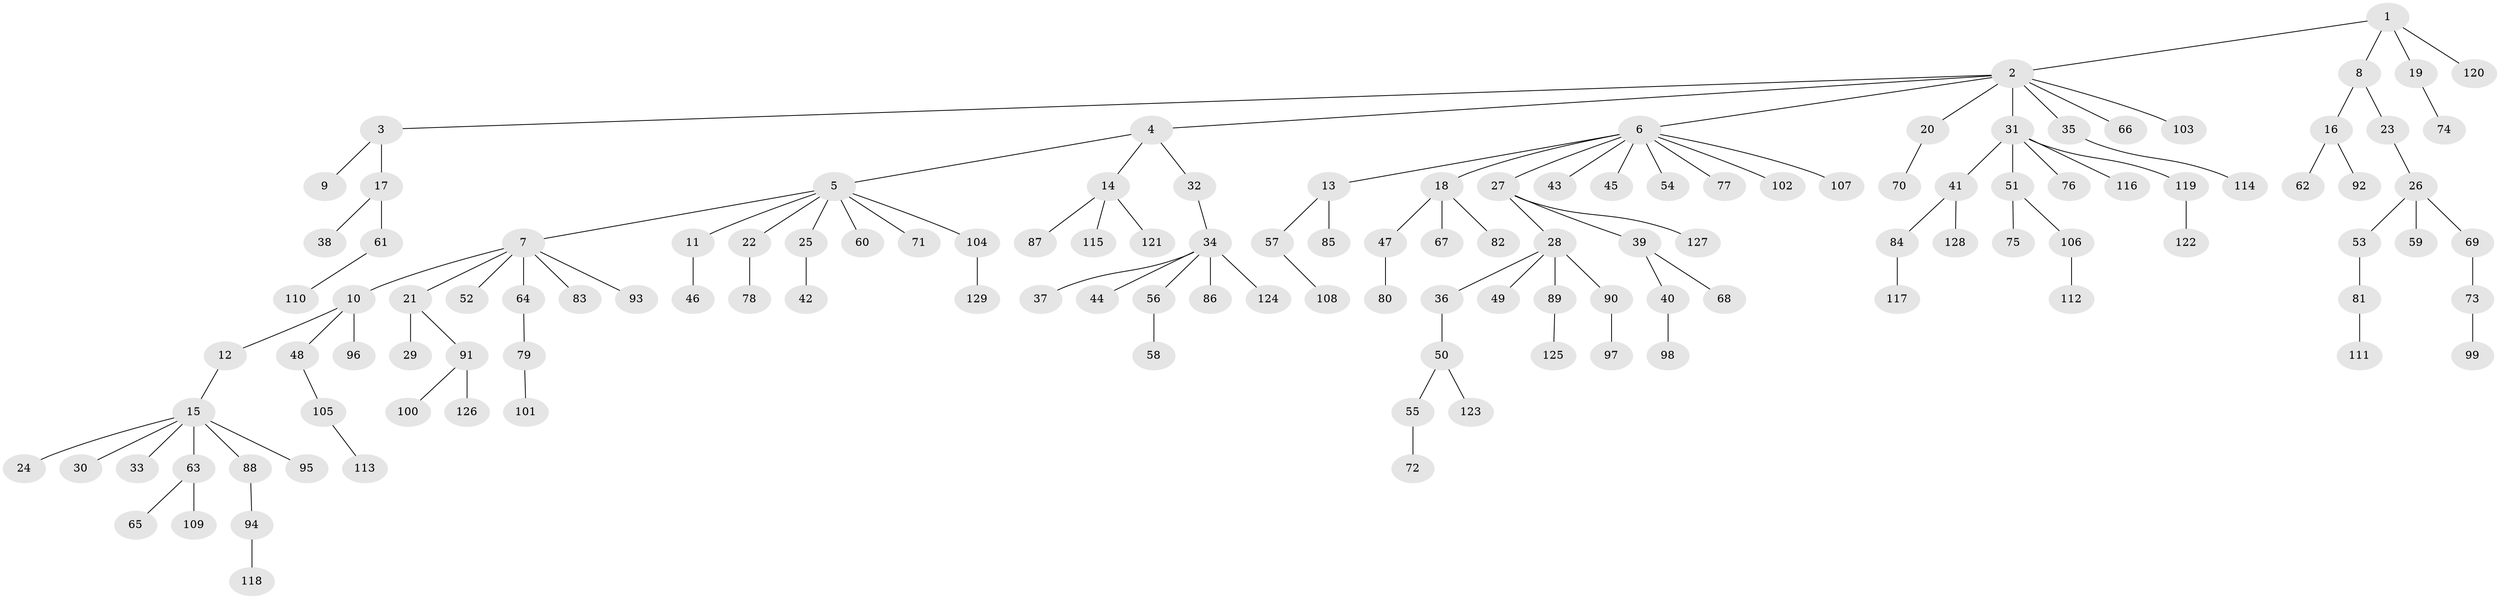 // coarse degree distribution, {4: 0.03296703296703297, 8: 0.02197802197802198, 2: 0.2087912087912088, 3: 0.10989010989010989, 6: 0.03296703296703297, 1: 0.5714285714285714, 5: 0.01098901098901099, 9: 0.01098901098901099}
// Generated by graph-tools (version 1.1) at 2025/37/03/04/25 23:37:27]
// undirected, 129 vertices, 128 edges
graph export_dot {
  node [color=gray90,style=filled];
  1;
  2;
  3;
  4;
  5;
  6;
  7;
  8;
  9;
  10;
  11;
  12;
  13;
  14;
  15;
  16;
  17;
  18;
  19;
  20;
  21;
  22;
  23;
  24;
  25;
  26;
  27;
  28;
  29;
  30;
  31;
  32;
  33;
  34;
  35;
  36;
  37;
  38;
  39;
  40;
  41;
  42;
  43;
  44;
  45;
  46;
  47;
  48;
  49;
  50;
  51;
  52;
  53;
  54;
  55;
  56;
  57;
  58;
  59;
  60;
  61;
  62;
  63;
  64;
  65;
  66;
  67;
  68;
  69;
  70;
  71;
  72;
  73;
  74;
  75;
  76;
  77;
  78;
  79;
  80;
  81;
  82;
  83;
  84;
  85;
  86;
  87;
  88;
  89;
  90;
  91;
  92;
  93;
  94;
  95;
  96;
  97;
  98;
  99;
  100;
  101;
  102;
  103;
  104;
  105;
  106;
  107;
  108;
  109;
  110;
  111;
  112;
  113;
  114;
  115;
  116;
  117;
  118;
  119;
  120;
  121;
  122;
  123;
  124;
  125;
  126;
  127;
  128;
  129;
  1 -- 2;
  1 -- 8;
  1 -- 19;
  1 -- 120;
  2 -- 3;
  2 -- 4;
  2 -- 6;
  2 -- 20;
  2 -- 31;
  2 -- 35;
  2 -- 66;
  2 -- 103;
  3 -- 9;
  3 -- 17;
  4 -- 5;
  4 -- 14;
  4 -- 32;
  5 -- 7;
  5 -- 11;
  5 -- 22;
  5 -- 25;
  5 -- 60;
  5 -- 71;
  5 -- 104;
  6 -- 13;
  6 -- 18;
  6 -- 27;
  6 -- 43;
  6 -- 45;
  6 -- 54;
  6 -- 77;
  6 -- 102;
  6 -- 107;
  7 -- 10;
  7 -- 21;
  7 -- 52;
  7 -- 64;
  7 -- 83;
  7 -- 93;
  8 -- 16;
  8 -- 23;
  10 -- 12;
  10 -- 48;
  10 -- 96;
  11 -- 46;
  12 -- 15;
  13 -- 57;
  13 -- 85;
  14 -- 87;
  14 -- 115;
  14 -- 121;
  15 -- 24;
  15 -- 30;
  15 -- 33;
  15 -- 63;
  15 -- 88;
  15 -- 95;
  16 -- 62;
  16 -- 92;
  17 -- 38;
  17 -- 61;
  18 -- 47;
  18 -- 67;
  18 -- 82;
  19 -- 74;
  20 -- 70;
  21 -- 29;
  21 -- 91;
  22 -- 78;
  23 -- 26;
  25 -- 42;
  26 -- 53;
  26 -- 59;
  26 -- 69;
  27 -- 28;
  27 -- 39;
  27 -- 127;
  28 -- 36;
  28 -- 49;
  28 -- 89;
  28 -- 90;
  31 -- 41;
  31 -- 51;
  31 -- 76;
  31 -- 116;
  31 -- 119;
  32 -- 34;
  34 -- 37;
  34 -- 44;
  34 -- 56;
  34 -- 86;
  34 -- 124;
  35 -- 114;
  36 -- 50;
  39 -- 40;
  39 -- 68;
  40 -- 98;
  41 -- 84;
  41 -- 128;
  47 -- 80;
  48 -- 105;
  50 -- 55;
  50 -- 123;
  51 -- 75;
  51 -- 106;
  53 -- 81;
  55 -- 72;
  56 -- 58;
  57 -- 108;
  61 -- 110;
  63 -- 65;
  63 -- 109;
  64 -- 79;
  69 -- 73;
  73 -- 99;
  79 -- 101;
  81 -- 111;
  84 -- 117;
  88 -- 94;
  89 -- 125;
  90 -- 97;
  91 -- 100;
  91 -- 126;
  94 -- 118;
  104 -- 129;
  105 -- 113;
  106 -- 112;
  119 -- 122;
}
